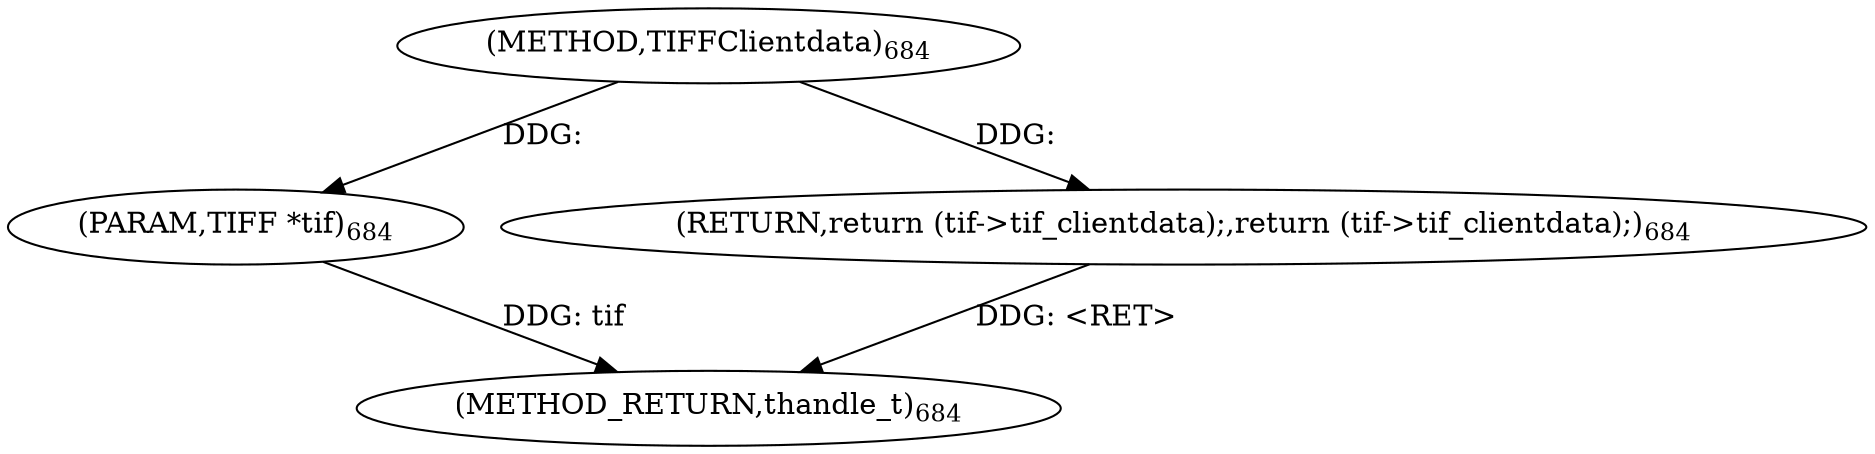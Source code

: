 digraph "TIFFClientdata" {  
"1474" [label = <(METHOD,TIFFClientdata)<SUB>684</SUB>> ]
"1481" [label = <(METHOD_RETURN,thandle_t)<SUB>684</SUB>> ]
"1475" [label = <(PARAM,TIFF *tif)<SUB>684</SUB>> ]
"1477" [label = <(RETURN,return (tif-&gt;tif_clientdata);,return (tif-&gt;tif_clientdata);)<SUB>684</SUB>> ]
  "1477" -> "1481"  [ label = "DDG: &lt;RET&gt;"] 
  "1475" -> "1481"  [ label = "DDG: tif"] 
  "1474" -> "1475"  [ label = "DDG: "] 
  "1474" -> "1477"  [ label = "DDG: "] 
}
